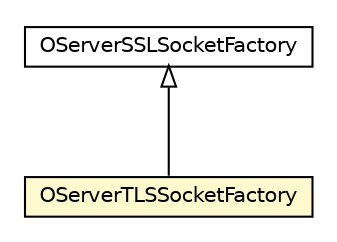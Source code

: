 #!/usr/local/bin/dot
#
# Class diagram 
# Generated by UMLGraph version R5_6-24-gf6e263 (http://www.umlgraph.org/)
#

digraph G {
	edge [fontname="Helvetica",fontsize=10,labelfontname="Helvetica",labelfontsize=10];
	node [fontname="Helvetica",fontsize=10,shape=plaintext];
	nodesep=0.25;
	ranksep=0.5;
	// com.orientechnologies.orient.server.network.OServerSSLSocketFactory
	c3887142 [label=<<table title="com.orientechnologies.orient.server.network.OServerSSLSocketFactory" border="0" cellborder="1" cellspacing="0" cellpadding="2" port="p" href="./OServerSSLSocketFactory.html">
		<tr><td><table border="0" cellspacing="0" cellpadding="1">
<tr><td align="center" balign="center"> OServerSSLSocketFactory </td></tr>
		</table></td></tr>
		</table>>, URL="./OServerSSLSocketFactory.html", fontname="Helvetica", fontcolor="black", fontsize=10.0];
	// com.orientechnologies.orient.server.network.OServerTLSSocketFactory
	c3887144 [label=<<table title="com.orientechnologies.orient.server.network.OServerTLSSocketFactory" border="0" cellborder="1" cellspacing="0" cellpadding="2" port="p" bgcolor="lemonChiffon" href="./OServerTLSSocketFactory.html">
		<tr><td><table border="0" cellspacing="0" cellpadding="1">
<tr><td align="center" balign="center"> OServerTLSSocketFactory </td></tr>
		</table></td></tr>
		</table>>, URL="./OServerTLSSocketFactory.html", fontname="Helvetica", fontcolor="black", fontsize=10.0];
	//com.orientechnologies.orient.server.network.OServerTLSSocketFactory extends com.orientechnologies.orient.server.network.OServerSSLSocketFactory
	c3887142:p -> c3887144:p [dir=back,arrowtail=empty];
}

